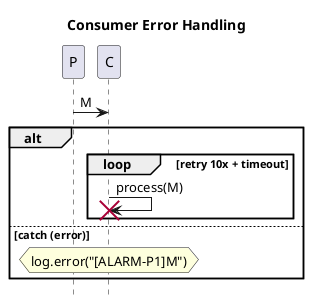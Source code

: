 @startuml
title Consumer Error Handling
hide footbox

P->C: M
alt
    loop retry 10x + timeout
        C->C!!: process(M)
    end
else catch (error)
    hnote over C: log.error("[ALARM-P1]M")

'    C->DLQ: M
'    hnote over DLQ: alarm\n±manual replay

'    C->B: PaymentFailedEvent
end

@enduml

